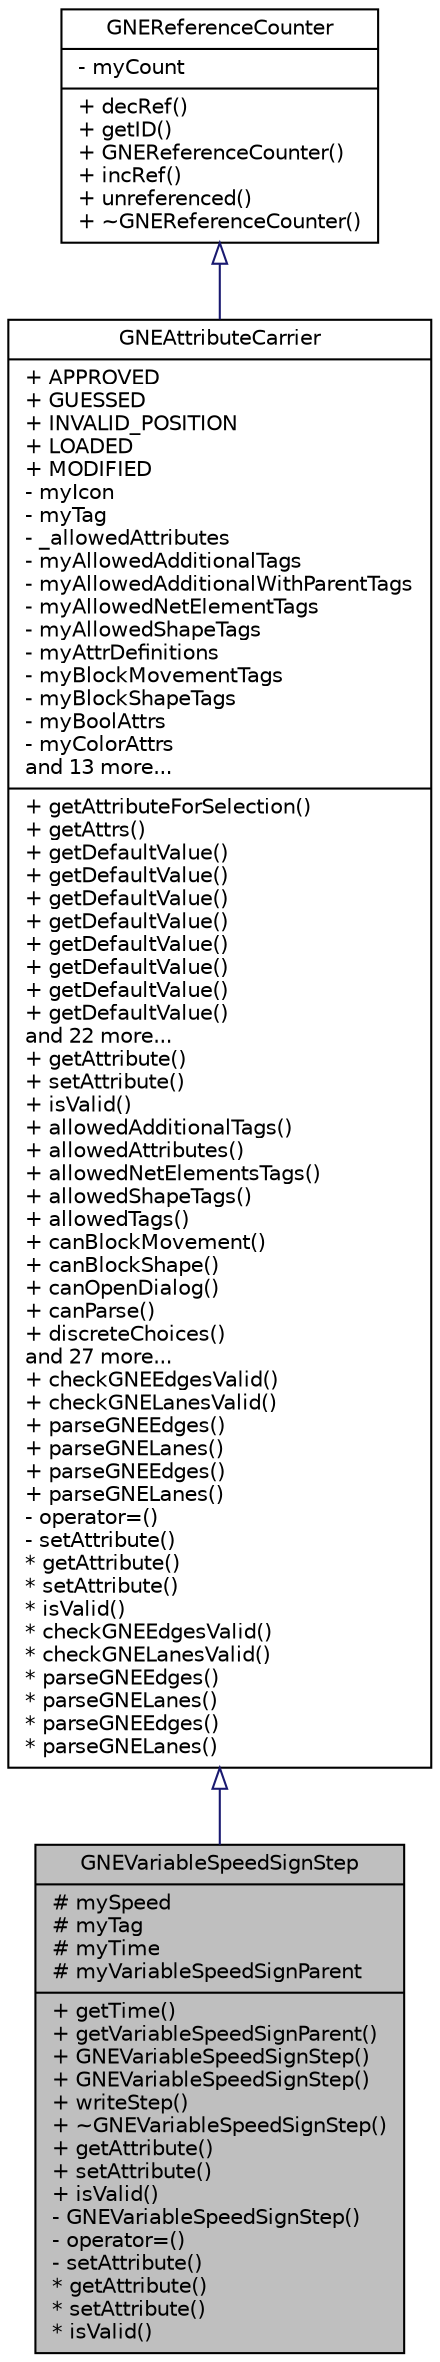 digraph "GNEVariableSpeedSignStep"
{
  edge [fontname="Helvetica",fontsize="10",labelfontname="Helvetica",labelfontsize="10"];
  node [fontname="Helvetica",fontsize="10",shape=record];
  Node0 [label="{GNEVariableSpeedSignStep\n|# mySpeed\l# myTag\l# myTime\l# myVariableSpeedSignParent\l|+ getTime()\l+ getVariableSpeedSignParent()\l+ GNEVariableSpeedSignStep()\l+ GNEVariableSpeedSignStep()\l+ writeStep()\l+ ~GNEVariableSpeedSignStep()\l+ getAttribute()\l+ setAttribute()\l+ isValid()\l- GNEVariableSpeedSignStep()\l- operator=()\l- setAttribute()\l* getAttribute()\l* setAttribute()\l* isValid()\l}",height=0.2,width=0.4,color="black", fillcolor="grey75", style="filled", fontcolor="black"];
  Node1 -> Node0 [dir="back",color="midnightblue",fontsize="10",style="solid",arrowtail="onormal",fontname="Helvetica"];
  Node1 [label="{GNEAttributeCarrier\n|+ APPROVED\l+ GUESSED\l+ INVALID_POSITION\l+ LOADED\l+ MODIFIED\l- myIcon\l- myTag\l- _allowedAttributes\l- myAllowedAdditionalTags\l- myAllowedAdditionalWithParentTags\l- myAllowedNetElementTags\l- myAllowedShapeTags\l- myAttrDefinitions\l- myBlockMovementTags\l- myBlockShapeTags\l- myBoolAttrs\l- myColorAttrs\land 13 more...\l|+ getAttributeForSelection()\l+ getAttrs()\l+ getDefaultValue()\l+ getDefaultValue()\l+ getDefaultValue()\l+ getDefaultValue()\l+ getDefaultValue()\l+ getDefaultValue()\l+ getDefaultValue()\l+ getDefaultValue()\land 22 more...\l+ getAttribute()\l+ setAttribute()\l+ isValid()\l+ allowedAdditionalTags()\l+ allowedAttributes()\l+ allowedNetElementsTags()\l+ allowedShapeTags()\l+ allowedTags()\l+ canBlockMovement()\l+ canBlockShape()\l+ canOpenDialog()\l+ canParse()\l+ discreteChoices()\land 27 more...\l+ checkGNEEdgesValid()\l+ checkGNELanesValid()\l+ parseGNEEdges()\l+ parseGNELanes()\l+ parseGNEEdges()\l+ parseGNELanes()\l- operator=()\l- setAttribute()\l* getAttribute()\l* setAttribute()\l* isValid()\l* checkGNEEdgesValid()\l* checkGNELanesValid()\l* parseGNEEdges()\l* parseGNELanes()\l* parseGNEEdges()\l* parseGNELanes()\l}",height=0.2,width=0.4,color="black", fillcolor="white", style="filled",URL="$d2/d6a/class_g_n_e_attribute_carrier.html"];
  Node2 -> Node1 [dir="back",color="midnightblue",fontsize="10",style="solid",arrowtail="onormal",fontname="Helvetica"];
  Node2 [label="{GNEReferenceCounter\n|- myCount\l|+ decRef()\l+ getID()\l+ GNEReferenceCounter()\l+ incRef()\l+ unreferenced()\l+ ~GNEReferenceCounter()\l}",height=0.2,width=0.4,color="black", fillcolor="white", style="filled",URL="$d6/d58/class_g_n_e_reference_counter.html"];
}
